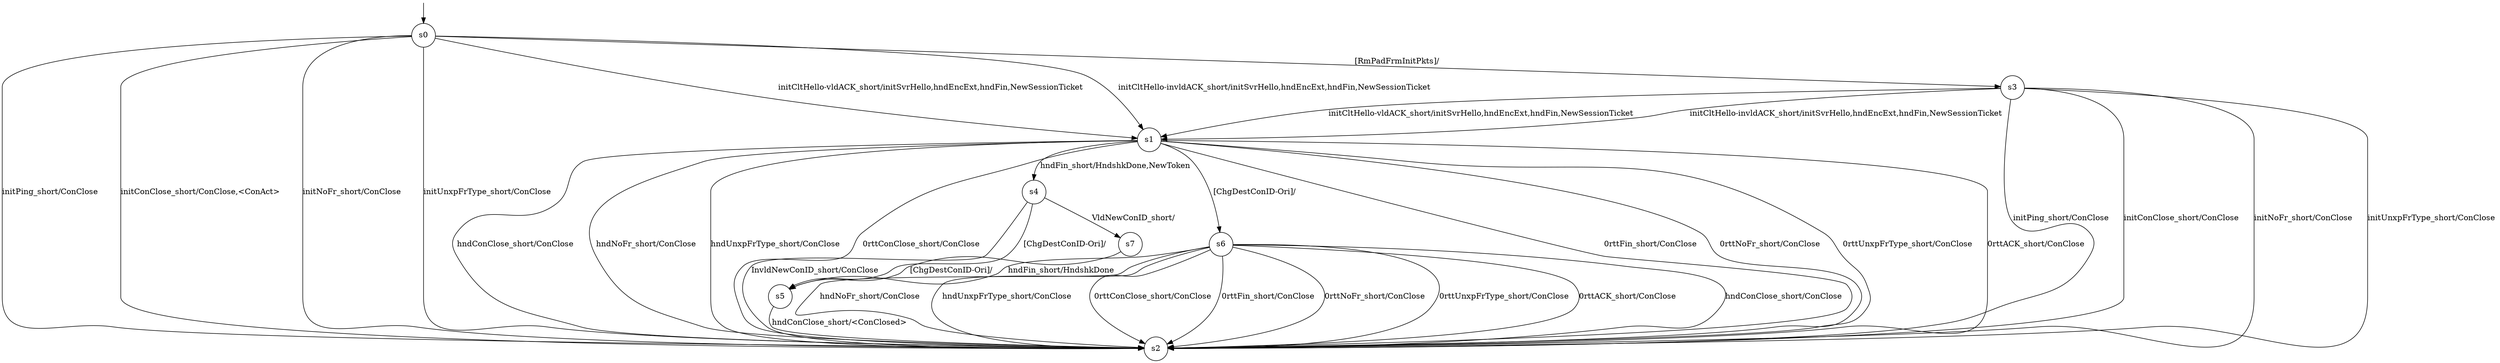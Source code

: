 digraph g {

s0 [shape="circle" label="s0"];
s1 [shape="circle" label="s1"];
s2 [shape="circle" label="s2"];
s3 [shape="circle" label="s3"];
s4 [shape="circle" label="s4"];
s5 [shape="circle" label="s5"];
s6 [shape="circle" label="s6"];
s7 [shape="circle" label="s7"];
s0 -> s2 [label="initPing_short/ConClose "];
s0 -> s2 [label="initConClose_short/ConClose,<ConAct> "];
s0 -> s1 [label="initCltHello-vldACK_short/initSvrHello,hndEncExt,hndFin,NewSessionTicket "];
s0 -> s1 [label="initCltHello-invldACK_short/initSvrHello,hndEncExt,hndFin,NewSessionTicket "];
s0 -> s2 [label="initNoFr_short/ConClose "];
s0 -> s2 [label="initUnxpFrType_short/ConClose "];
s0 -> s3 [label="[RmPadFrmInitPkts]/ "];
s1 -> s4 [label="hndFin_short/HndshkDone,NewToken "];
s1 -> s2 [label="hndConClose_short/ConClose "];
s1 -> s2 [label="hndNoFr_short/ConClose "];
s1 -> s2 [label="hndUnxpFrType_short/ConClose "];
s1 -> s2 [label="0rttConClose_short/ConClose "];
s1 -> s2 [label="0rttFin_short/ConClose "];
s1 -> s2 [label="0rttNoFr_short/ConClose "];
s1 -> s2 [label="0rttUnxpFrType_short/ConClose "];
s1 -> s2 [label="0rttACK_short/ConClose "];
s1 -> s6 [label="[ChgDestConID-Ori]/ "];
s3 -> s2 [label="initPing_short/ConClose "];
s3 -> s2 [label="initConClose_short/ConClose "];
s3 -> s1 [label="initCltHello-vldACK_short/initSvrHello,hndEncExt,hndFin,NewSessionTicket "];
s3 -> s1 [label="initCltHello-invldACK_short/initSvrHello,hndEncExt,hndFin,NewSessionTicket "];
s3 -> s2 [label="initNoFr_short/ConClose "];
s3 -> s2 [label="initUnxpFrType_short/ConClose "];
s4 -> s7 [label="VldNewConID_short/ "];
s4 -> s2 [label="InvldNewConID_short/ConClose "];
s4 -> s5 [label="[ChgDestConID-Ori]/ "];
s5 -> s2 [label="hndConClose_short/<ConClosed> "];
s6 -> s5 [label="hndFin_short/HndshkDone "];
s6 -> s2 [label="hndConClose_short/ConClose "];
s6 -> s2 [label="hndNoFr_short/ConClose "];
s6 -> s2 [label="hndUnxpFrType_short/ConClose "];
s6 -> s2 [label="0rttConClose_short/ConClose "];
s6 -> s2 [label="0rttFin_short/ConClose "];
s6 -> s2 [label="0rttNoFr_short/ConClose "];
s6 -> s2 [label="0rttUnxpFrType_short/ConClose "];
s6 -> s2 [label="0rttACK_short/ConClose "];
s7 -> s5 [label="[ChgDestConID-Ori]/ "];

__start0 [label="" shape="none" width="0" height="0"];
__start0 -> s0;

}
